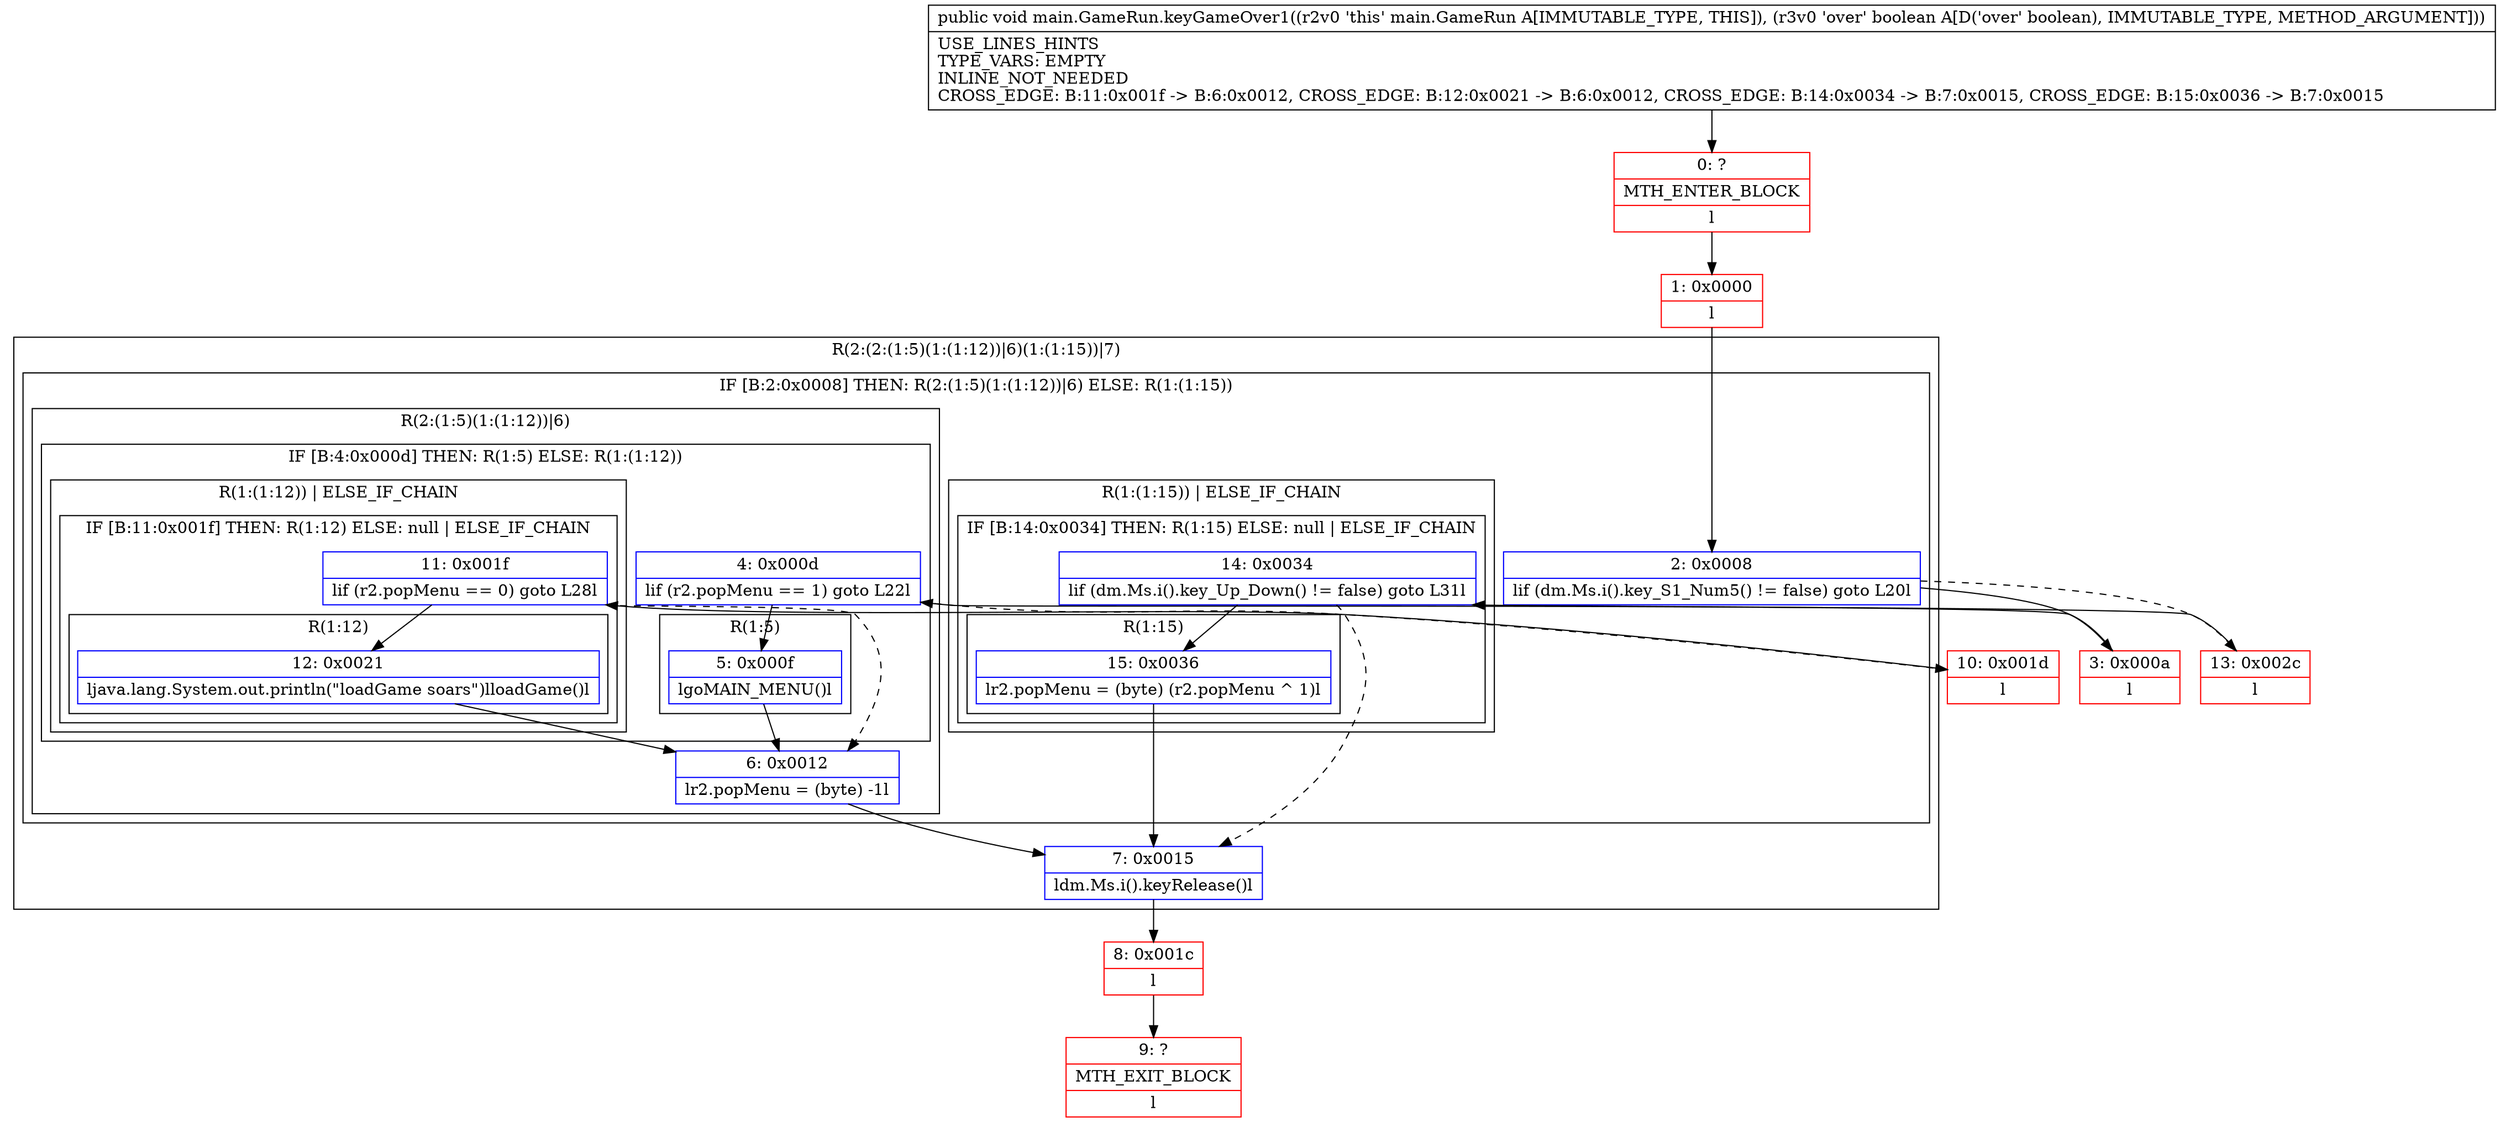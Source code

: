 digraph "CFG formain.GameRun.keyGameOver1(Z)V" {
subgraph cluster_Region_1751467059 {
label = "R(2:(2:(1:5)(1:(1:12))|6)(1:(1:15))|7)";
node [shape=record,color=blue];
subgraph cluster_IfRegion_1494359005 {
label = "IF [B:2:0x0008] THEN: R(2:(1:5)(1:(1:12))|6) ELSE: R(1:(1:15))";
node [shape=record,color=blue];
Node_2 [shape=record,label="{2\:\ 0x0008|lif (dm.Ms.i().key_S1_Num5() != false) goto L20l}"];
subgraph cluster_Region_1175990240 {
label = "R(2:(1:5)(1:(1:12))|6)";
node [shape=record,color=blue];
subgraph cluster_IfRegion_1803878553 {
label = "IF [B:4:0x000d] THEN: R(1:5) ELSE: R(1:(1:12))";
node [shape=record,color=blue];
Node_4 [shape=record,label="{4\:\ 0x000d|lif (r2.popMenu == 1) goto L22l}"];
subgraph cluster_Region_688100614 {
label = "R(1:5)";
node [shape=record,color=blue];
Node_5 [shape=record,label="{5\:\ 0x000f|lgoMAIN_MENU()l}"];
}
subgraph cluster_Region_1611054856 {
label = "R(1:(1:12)) | ELSE_IF_CHAIN\l";
node [shape=record,color=blue];
subgraph cluster_IfRegion_1743190983 {
label = "IF [B:11:0x001f] THEN: R(1:12) ELSE: null | ELSE_IF_CHAIN\l";
node [shape=record,color=blue];
Node_11 [shape=record,label="{11\:\ 0x001f|lif (r2.popMenu == 0) goto L28l}"];
subgraph cluster_Region_606383722 {
label = "R(1:12)";
node [shape=record,color=blue];
Node_12 [shape=record,label="{12\:\ 0x0021|ljava.lang.System.out.println(\"loadGame soars\")lloadGame()l}"];
}
}
}
}
Node_6 [shape=record,label="{6\:\ 0x0012|lr2.popMenu = (byte) \-1l}"];
}
subgraph cluster_Region_289059917 {
label = "R(1:(1:15)) | ELSE_IF_CHAIN\l";
node [shape=record,color=blue];
subgraph cluster_IfRegion_1150400413 {
label = "IF [B:14:0x0034] THEN: R(1:15) ELSE: null | ELSE_IF_CHAIN\l";
node [shape=record,color=blue];
Node_14 [shape=record,label="{14\:\ 0x0034|lif (dm.Ms.i().key_Up_Down() != false) goto L31l}"];
subgraph cluster_Region_343491595 {
label = "R(1:15)";
node [shape=record,color=blue];
Node_15 [shape=record,label="{15\:\ 0x0036|lr2.popMenu = (byte) (r2.popMenu ^ 1)l}"];
}
}
}
}
Node_7 [shape=record,label="{7\:\ 0x0015|ldm.Ms.i().keyRelease()l}"];
}
Node_0 [shape=record,color=red,label="{0\:\ ?|MTH_ENTER_BLOCK\l|l}"];
Node_1 [shape=record,color=red,label="{1\:\ 0x0000|l}"];
Node_3 [shape=record,color=red,label="{3\:\ 0x000a|l}"];
Node_8 [shape=record,color=red,label="{8\:\ 0x001c|l}"];
Node_9 [shape=record,color=red,label="{9\:\ ?|MTH_EXIT_BLOCK\l|l}"];
Node_10 [shape=record,color=red,label="{10\:\ 0x001d|l}"];
Node_13 [shape=record,color=red,label="{13\:\ 0x002c|l}"];
MethodNode[shape=record,label="{public void main.GameRun.keyGameOver1((r2v0 'this' main.GameRun A[IMMUTABLE_TYPE, THIS]), (r3v0 'over' boolean A[D('over' boolean), IMMUTABLE_TYPE, METHOD_ARGUMENT]))  | USE_LINES_HINTS\lTYPE_VARS: EMPTY\lINLINE_NOT_NEEDED\lCROSS_EDGE: B:11:0x001f \-\> B:6:0x0012, CROSS_EDGE: B:12:0x0021 \-\> B:6:0x0012, CROSS_EDGE: B:14:0x0034 \-\> B:7:0x0015, CROSS_EDGE: B:15:0x0036 \-\> B:7:0x0015\l}"];
MethodNode -> Node_0;
Node_2 -> Node_3;
Node_2 -> Node_13[style=dashed];
Node_4 -> Node_5;
Node_4 -> Node_10[style=dashed];
Node_5 -> Node_6;
Node_11 -> Node_6[style=dashed];
Node_11 -> Node_12;
Node_12 -> Node_6;
Node_6 -> Node_7;
Node_14 -> Node_7[style=dashed];
Node_14 -> Node_15;
Node_15 -> Node_7;
Node_7 -> Node_8;
Node_0 -> Node_1;
Node_1 -> Node_2;
Node_3 -> Node_4;
Node_8 -> Node_9;
Node_10 -> Node_11;
Node_13 -> Node_14;
}

